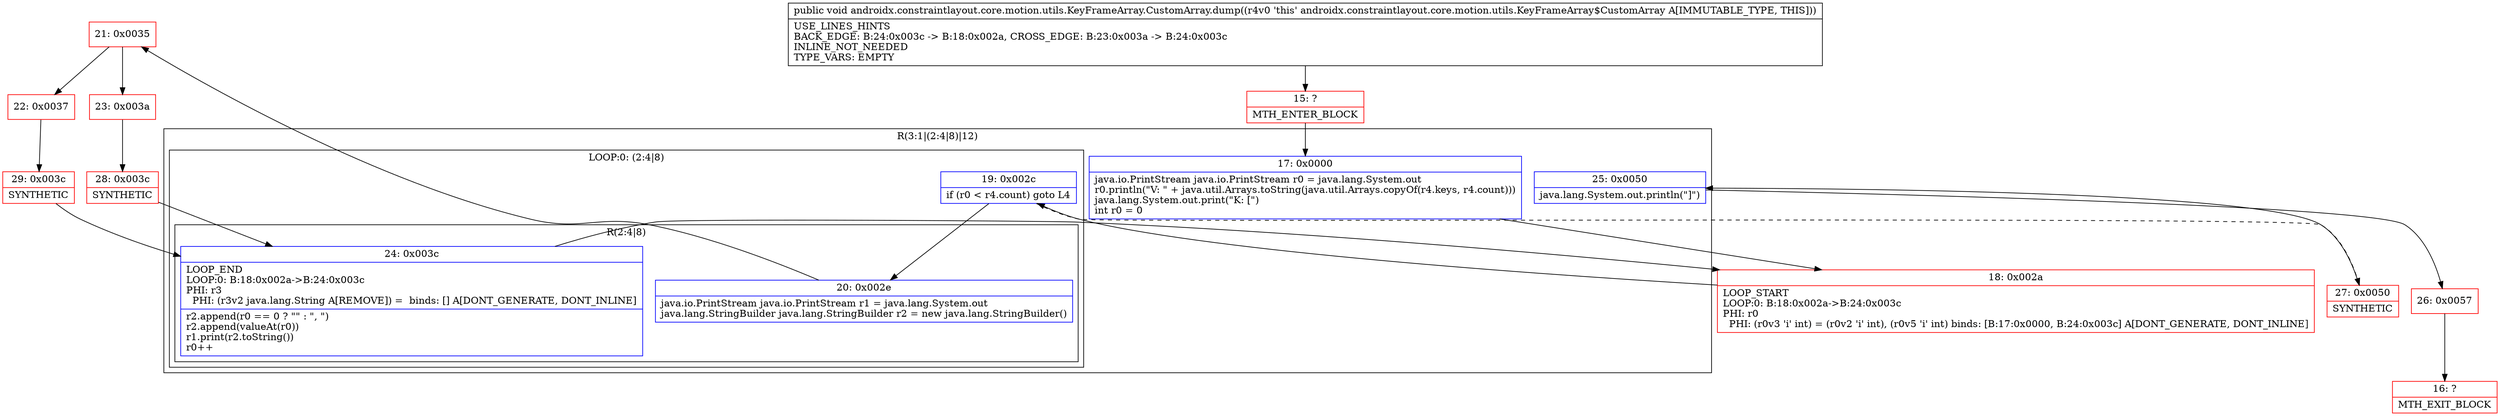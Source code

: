 digraph "CFG forandroidx.constraintlayout.core.motion.utils.KeyFrameArray.CustomArray.dump()V" {
subgraph cluster_Region_1776520472 {
label = "R(3:1|(2:4|8)|12)";
node [shape=record,color=blue];
Node_17 [shape=record,label="{17\:\ 0x0000|java.io.PrintStream java.io.PrintStream r0 = java.lang.System.out\lr0.println(\"V: \" + java.util.Arrays.toString(java.util.Arrays.copyOf(r4.keys, r4.count)))\ljava.lang.System.out.print(\"K: [\")\lint r0 = 0\l}"];
subgraph cluster_LoopRegion_1676237963 {
label = "LOOP:0: (2:4|8)";
node [shape=record,color=blue];
Node_19 [shape=record,label="{19\:\ 0x002c|if (r0 \< r4.count) goto L4\l}"];
subgraph cluster_Region_205493800 {
label = "R(2:4|8)";
node [shape=record,color=blue];
Node_20 [shape=record,label="{20\:\ 0x002e|java.io.PrintStream java.io.PrintStream r1 = java.lang.System.out\ljava.lang.StringBuilder java.lang.StringBuilder r2 = new java.lang.StringBuilder()\l}"];
Node_24 [shape=record,label="{24\:\ 0x003c|LOOP_END\lLOOP:0: B:18:0x002a\-\>B:24:0x003c\lPHI: r3 \l  PHI: (r3v2 java.lang.String A[REMOVE]) =  binds: [] A[DONT_GENERATE, DONT_INLINE]\l|r2.append(r0 == 0 ? \"\" : \", \")\lr2.append(valueAt(r0))\lr1.print(r2.toString())\lr0++\l}"];
}
}
Node_25 [shape=record,label="{25\:\ 0x0050|java.lang.System.out.println(\"]\")\l}"];
}
Node_15 [shape=record,color=red,label="{15\:\ ?|MTH_ENTER_BLOCK\l}"];
Node_18 [shape=record,color=red,label="{18\:\ 0x002a|LOOP_START\lLOOP:0: B:18:0x002a\-\>B:24:0x003c\lPHI: r0 \l  PHI: (r0v3 'i' int) = (r0v2 'i' int), (r0v5 'i' int) binds: [B:17:0x0000, B:24:0x003c] A[DONT_GENERATE, DONT_INLINE]\l}"];
Node_21 [shape=record,color=red,label="{21\:\ 0x0035}"];
Node_22 [shape=record,color=red,label="{22\:\ 0x0037}"];
Node_29 [shape=record,color=red,label="{29\:\ 0x003c|SYNTHETIC\l}"];
Node_23 [shape=record,color=red,label="{23\:\ 0x003a}"];
Node_28 [shape=record,color=red,label="{28\:\ 0x003c|SYNTHETIC\l}"];
Node_27 [shape=record,color=red,label="{27\:\ 0x0050|SYNTHETIC\l}"];
Node_26 [shape=record,color=red,label="{26\:\ 0x0057}"];
Node_16 [shape=record,color=red,label="{16\:\ ?|MTH_EXIT_BLOCK\l}"];
MethodNode[shape=record,label="{public void androidx.constraintlayout.core.motion.utils.KeyFrameArray.CustomArray.dump((r4v0 'this' androidx.constraintlayout.core.motion.utils.KeyFrameArray$CustomArray A[IMMUTABLE_TYPE, THIS]))  | USE_LINES_HINTS\lBACK_EDGE: B:24:0x003c \-\> B:18:0x002a, CROSS_EDGE: B:23:0x003a \-\> B:24:0x003c\lINLINE_NOT_NEEDED\lTYPE_VARS: EMPTY\l}"];
MethodNode -> Node_15;Node_17 -> Node_18;
Node_19 -> Node_20;
Node_19 -> Node_27[style=dashed];
Node_20 -> Node_21;
Node_24 -> Node_18;
Node_25 -> Node_26;
Node_15 -> Node_17;
Node_18 -> Node_19;
Node_21 -> Node_22;
Node_21 -> Node_23;
Node_22 -> Node_29;
Node_29 -> Node_24;
Node_23 -> Node_28;
Node_28 -> Node_24;
Node_27 -> Node_25;
Node_26 -> Node_16;
}

